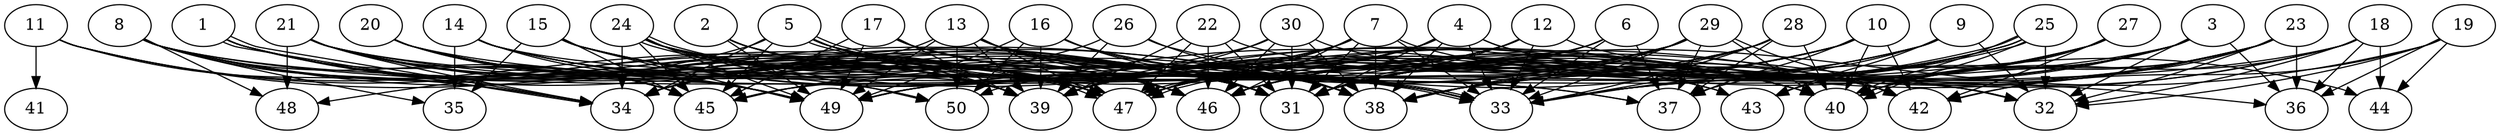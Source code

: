// DAG automatically generated by daggen at Thu Oct  3 14:07:57 2019
// ./daggen --dot -n 50 --ccr 0.3 --fat 0.9 --regular 0.9 --density 0.9 --mindata 5242880 --maxdata 52428800 
digraph G {
  1 [size="28238507", alpha="0.09", expect_size="8471552"] 
  1 -> 34 [size ="8471552"]
  1 -> 34 [size ="8471552"]
  1 -> 38 [size ="8471552"]
  1 -> 39 [size ="8471552"]
  1 -> 45 [size ="8471552"]
  1 -> 46 [size ="8471552"]
  1 -> 47 [size ="8471552"]
  1 -> 50 [size ="8471552"]
  2 [size="137618773", alpha="0.13", expect_size="41285632"] 
  2 -> 33 [size ="41285632"]
  2 -> 39 [size ="41285632"]
  2 -> 46 [size ="41285632"]
  2 -> 47 [size ="41285632"]
  2 -> 49 [size ="41285632"]
  3 [size="67058347", alpha="0.04", expect_size="20117504"] 
  3 -> 31 [size ="20117504"]
  3 -> 32 [size ="20117504"]
  3 -> 33 [size ="20117504"]
  3 -> 36 [size ="20117504"]
  3 -> 37 [size ="20117504"]
  3 -> 40 [size ="20117504"]
  3 -> 43 [size ="20117504"]
  3 -> 45 [size ="20117504"]
  3 -> 46 [size ="20117504"]
  4 [size="93556053", alpha="0.07", expect_size="28066816"] 
  4 -> 31 [size ="28066816"]
  4 -> 32 [size ="28066816"]
  4 -> 33 [size ="28066816"]
  4 -> 38 [size ="28066816"]
  4 -> 39 [size ="28066816"]
  4 -> 42 [size ="28066816"]
  4 -> 45 [size ="28066816"]
  4 -> 47 [size ="28066816"]
  4 -> 49 [size ="28066816"]
  5 [size="133331627", alpha="0.14", expect_size="39999488"] 
  5 -> 31 [size ="39999488"]
  5 -> 33 [size ="39999488"]
  5 -> 33 [size ="39999488"]
  5 -> 34 [size ="39999488"]
  5 -> 38 [size ="39999488"]
  5 -> 39 [size ="39999488"]
  5 -> 42 [size ="39999488"]
  5 -> 45 [size ="39999488"]
  5 -> 47 [size ="39999488"]
  5 -> 48 [size ="39999488"]
  6 [size="82104320", alpha="0.17", expect_size="24631296"] 
  6 -> 31 [size ="24631296"]
  6 -> 33 [size ="24631296"]
  6 -> 37 [size ="24631296"]
  6 -> 39 [size ="24631296"]
  6 -> 47 [size ="24631296"]
  7 [size="110667093", alpha="0.10", expect_size="33200128"] 
  7 -> 31 [size ="33200128"]
  7 -> 33 [size ="33200128"]
  7 -> 34 [size ="33200128"]
  7 -> 38 [size ="33200128"]
  7 -> 39 [size ="33200128"]
  7 -> 40 [size ="33200128"]
  7 -> 46 [size ="33200128"]
  7 -> 47 [size ="33200128"]
  8 [size="42062507", alpha="0.06", expect_size="12618752"] 
  8 -> 31 [size ="12618752"]
  8 -> 33 [size ="12618752"]
  8 -> 34 [size ="12618752"]
  8 -> 35 [size ="12618752"]
  8 -> 37 [size ="12618752"]
  8 -> 39 [size ="12618752"]
  8 -> 45 [size ="12618752"]
  8 -> 47 [size ="12618752"]
  8 -> 48 [size ="12618752"]
  8 -> 49 [size ="12618752"]
  9 [size="130464427", alpha="0.04", expect_size="39139328"] 
  9 -> 31 [size ="39139328"]
  9 -> 32 [size ="39139328"]
  9 -> 33 [size ="39139328"]
  9 -> 39 [size ="39139328"]
  9 -> 43 [size ="39139328"]
  9 -> 47 [size ="39139328"]
  10 [size="48114347", alpha="0.07", expect_size="14434304"] 
  10 -> 31 [size ="14434304"]
  10 -> 33 [size ="14434304"]
  10 -> 34 [size ="14434304"]
  10 -> 37 [size ="14434304"]
  10 -> 39 [size ="14434304"]
  10 -> 40 [size ="14434304"]
  10 -> 42 [size ="14434304"]
  10 -> 47 [size ="14434304"]
  11 [size="110950400", alpha="0.01", expect_size="33285120"] 
  11 -> 31 [size ="33285120"]
  11 -> 34 [size ="33285120"]
  11 -> 39 [size ="33285120"]
  11 -> 41 [size ="33285120"]
  11 -> 47 [size ="33285120"]
  12 [size="26763947", alpha="0.18", expect_size="8029184"] 
  12 -> 31 [size ="8029184"]
  12 -> 33 [size ="8029184"]
  12 -> 39 [size ="8029184"]
  12 -> 44 [size ="8029184"]
  12 -> 47 [size ="8029184"]
  12 -> 49 [size ="8029184"]
  13 [size="132225707", alpha="0.00", expect_size="39667712"] 
  13 -> 31 [size ="39667712"]
  13 -> 33 [size ="39667712"]
  13 -> 34 [size ="39667712"]
  13 -> 36 [size ="39667712"]
  13 -> 38 [size ="39667712"]
  13 -> 39 [size ="39667712"]
  13 -> 46 [size ="39667712"]
  13 -> 47 [size ="39667712"]
  13 -> 49 [size ="39667712"]
  13 -> 50 [size ="39667712"]
  14 [size="165833387", alpha="0.01", expect_size="49750016"] 
  14 -> 31 [size ="49750016"]
  14 -> 33 [size ="49750016"]
  14 -> 35 [size ="49750016"]
  14 -> 39 [size ="49750016"]
  14 -> 46 [size ="49750016"]
  14 -> 47 [size ="49750016"]
  14 -> 49 [size ="49750016"]
  15 [size="66938880", alpha="0.17", expect_size="20081664"] 
  15 -> 31 [size ="20081664"]
  15 -> 33 [size ="20081664"]
  15 -> 35 [size ="20081664"]
  15 -> 38 [size ="20081664"]
  15 -> 39 [size ="20081664"]
  15 -> 43 [size ="20081664"]
  15 -> 45 [size ="20081664"]
  15 -> 49 [size ="20081664"]
  16 [size="20770133", alpha="0.15", expect_size="6231040"] 
  16 -> 31 [size ="6231040"]
  16 -> 38 [size ="6231040"]
  16 -> 39 [size ="6231040"]
  16 -> 43 [size ="6231040"]
  16 -> 49 [size ="6231040"]
  16 -> 50 [size ="6231040"]
  17 [size="154077867", alpha="0.16", expect_size="46223360"] 
  17 -> 31 [size ="46223360"]
  17 -> 38 [size ="46223360"]
  17 -> 39 [size ="46223360"]
  17 -> 40 [size ="46223360"]
  17 -> 45 [size ="46223360"]
  17 -> 49 [size ="46223360"]
  18 [size="76724907", alpha="0.10", expect_size="23017472"] 
  18 -> 32 [size ="23017472"]
  18 -> 33 [size ="23017472"]
  18 -> 36 [size ="23017472"]
  18 -> 38 [size ="23017472"]
  18 -> 40 [size ="23017472"]
  18 -> 44 [size ="23017472"]
  18 -> 49 [size ="23017472"]
  19 [size="125436587", alpha="0.08", expect_size="37630976"] 
  19 -> 31 [size ="37630976"]
  19 -> 32 [size ="37630976"]
  19 -> 36 [size ="37630976"]
  19 -> 42 [size ="37630976"]
  19 -> 44 [size ="37630976"]
  20 [size="159262720", alpha="0.19", expect_size="47778816"] 
  20 -> 31 [size ="47778816"]
  20 -> 37 [size ="47778816"]
  20 -> 39 [size ="47778816"]
  20 -> 45 [size ="47778816"]
  20 -> 47 [size ="47778816"]
  20 -> 49 [size ="47778816"]
  21 [size="59671893", alpha="0.11", expect_size="17901568"] 
  21 -> 31 [size ="17901568"]
  21 -> 32 [size ="17901568"]
  21 -> 33 [size ="17901568"]
  21 -> 34 [size ="17901568"]
  21 -> 39 [size ="17901568"]
  21 -> 45 [size ="17901568"]
  21 -> 47 [size ="17901568"]
  21 -> 48 [size ="17901568"]
  21 -> 49 [size ="17901568"]
  22 [size="66887680", alpha="0.18", expect_size="20066304"] 
  22 -> 31 [size ="20066304"]
  22 -> 39 [size ="20066304"]
  22 -> 40 [size ="20066304"]
  22 -> 46 [size ="20066304"]
  22 -> 47 [size ="20066304"]
  23 [size="52568747", alpha="0.12", expect_size="15770624"] 
  23 -> 31 [size ="15770624"]
  23 -> 32 [size ="15770624"]
  23 -> 33 [size ="15770624"]
  23 -> 36 [size ="15770624"]
  23 -> 39 [size ="15770624"]
  23 -> 40 [size ="15770624"]
  23 -> 42 [size ="15770624"]
  23 -> 43 [size ="15770624"]
  23 -> 47 [size ="15770624"]
  24 [size="55125333", alpha="0.15", expect_size="16537600"] 
  24 -> 31 [size ="16537600"]
  24 -> 32 [size ="16537600"]
  24 -> 34 [size ="16537600"]
  24 -> 39 [size ="16537600"]
  24 -> 40 [size ="16537600"]
  24 -> 45 [size ="16537600"]
  24 -> 46 [size ="16537600"]
  24 -> 47 [size ="16537600"]
  24 -> 47 [size ="16537600"]
  24 -> 49 [size ="16537600"]
  24 -> 50 [size ="16537600"]
  25 [size="64071680", alpha="0.13", expect_size="19221504"] 
  25 -> 31 [size ="19221504"]
  25 -> 32 [size ="19221504"]
  25 -> 38 [size ="19221504"]
  25 -> 40 [size ="19221504"]
  25 -> 40 [size ="19221504"]
  25 -> 46 [size ="19221504"]
  25 -> 47 [size ="19221504"]
  25 -> 47 [size ="19221504"]
  26 [size="43789653", alpha="0.19", expect_size="13136896"] 
  26 -> 38 [size ="13136896"]
  26 -> 39 [size ="13136896"]
  26 -> 40 [size ="13136896"]
  26 -> 45 [size ="13136896"]
  27 [size="161966080", alpha="0.17", expect_size="48589824"] 
  27 -> 31 [size ="48589824"]
  27 -> 33 [size ="48589824"]
  27 -> 38 [size ="48589824"]
  27 -> 40 [size ="48589824"]
  27 -> 42 [size ="48589824"]
  27 -> 50 [size ="48589824"]
  28 [size="126586880", alpha="0.19", expect_size="37976064"] 
  28 -> 33 [size ="37976064"]
  28 -> 37 [size ="37976064"]
  28 -> 38 [size ="37976064"]
  28 -> 39 [size ="37976064"]
  28 -> 40 [size ="37976064"]
  28 -> 46 [size ="37976064"]
  28 -> 47 [size ="37976064"]
  29 [size="50909867", alpha="0.14", expect_size="15272960"] 
  29 -> 31 [size ="15272960"]
  29 -> 33 [size ="15272960"]
  29 -> 34 [size ="15272960"]
  29 -> 37 [size ="15272960"]
  29 -> 38 [size ="15272960"]
  29 -> 39 [size ="15272960"]
  29 -> 40 [size ="15272960"]
  29 -> 42 [size ="15272960"]
  29 -> 46 [size ="15272960"]
  29 -> 49 [size ="15272960"]
  30 [size="113657173", alpha="0.14", expect_size="34097152"] 
  30 -> 31 [size ="34097152"]
  30 -> 34 [size ="34097152"]
  30 -> 38 [size ="34097152"]
  30 -> 39 [size ="34097152"]
  30 -> 42 [size ="34097152"]
  30 -> 46 [size ="34097152"]
  31 [size="103130453", alpha="0.05", expect_size="30939136"] 
  32 [size="30095360", alpha="0.18", expect_size="9028608"] 
  33 [size="171973973", alpha="0.05", expect_size="51592192"] 
  34 [size="106499413", alpha="0.11", expect_size="31949824"] 
  35 [size="67037867", alpha="0.03", expect_size="20111360"] 
  36 [size="169441280", alpha="0.16", expect_size="50832384"] 
  37 [size="163771733", alpha="0.06", expect_size="49131520"] 
  38 [size="143223467", alpha="0.04", expect_size="42967040"] 
  39 [size="132382720", alpha="0.15", expect_size="39714816"] 
  40 [size="86954667", alpha="0.04", expect_size="26086400"] 
  41 [size="37577387", alpha="0.19", expect_size="11273216"] 
  42 [size="77731840", alpha="0.00", expect_size="23319552"] 
  43 [size="59419307", alpha="0.06", expect_size="17825792"] 
  44 [size="97389227", alpha="0.16", expect_size="29216768"] 
  45 [size="25432747", alpha="0.12", expect_size="7629824"] 
  46 [size="50292053", alpha="0.12", expect_size="15087616"] 
  47 [size="17981440", alpha="0.10", expect_size="5394432"] 
  48 [size="65102507", alpha="0.01", expect_size="19530752"] 
  49 [size="93617493", alpha="0.18", expect_size="28085248"] 
  50 [size="54200320", alpha="0.06", expect_size="16260096"] 
}

